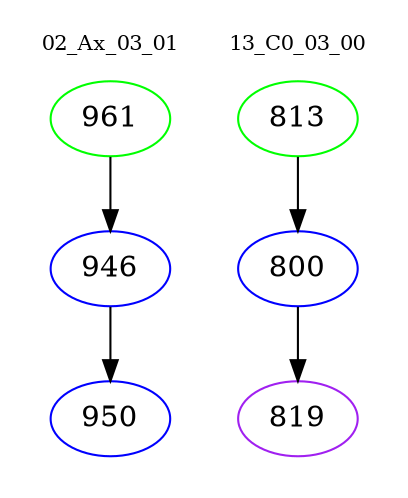 digraph{
subgraph cluster_0 {
color = white
label = "02_Ax_03_01";
fontsize=10;
T0_961 [label="961", color="green"]
T0_961 -> T0_946 [color="black"]
T0_946 [label="946", color="blue"]
T0_946 -> T0_950 [color="black"]
T0_950 [label="950", color="blue"]
}
subgraph cluster_1 {
color = white
label = "13_C0_03_00";
fontsize=10;
T1_813 [label="813", color="green"]
T1_813 -> T1_800 [color="black"]
T1_800 [label="800", color="blue"]
T1_800 -> T1_819 [color="black"]
T1_819 [label="819", color="purple"]
}
}
